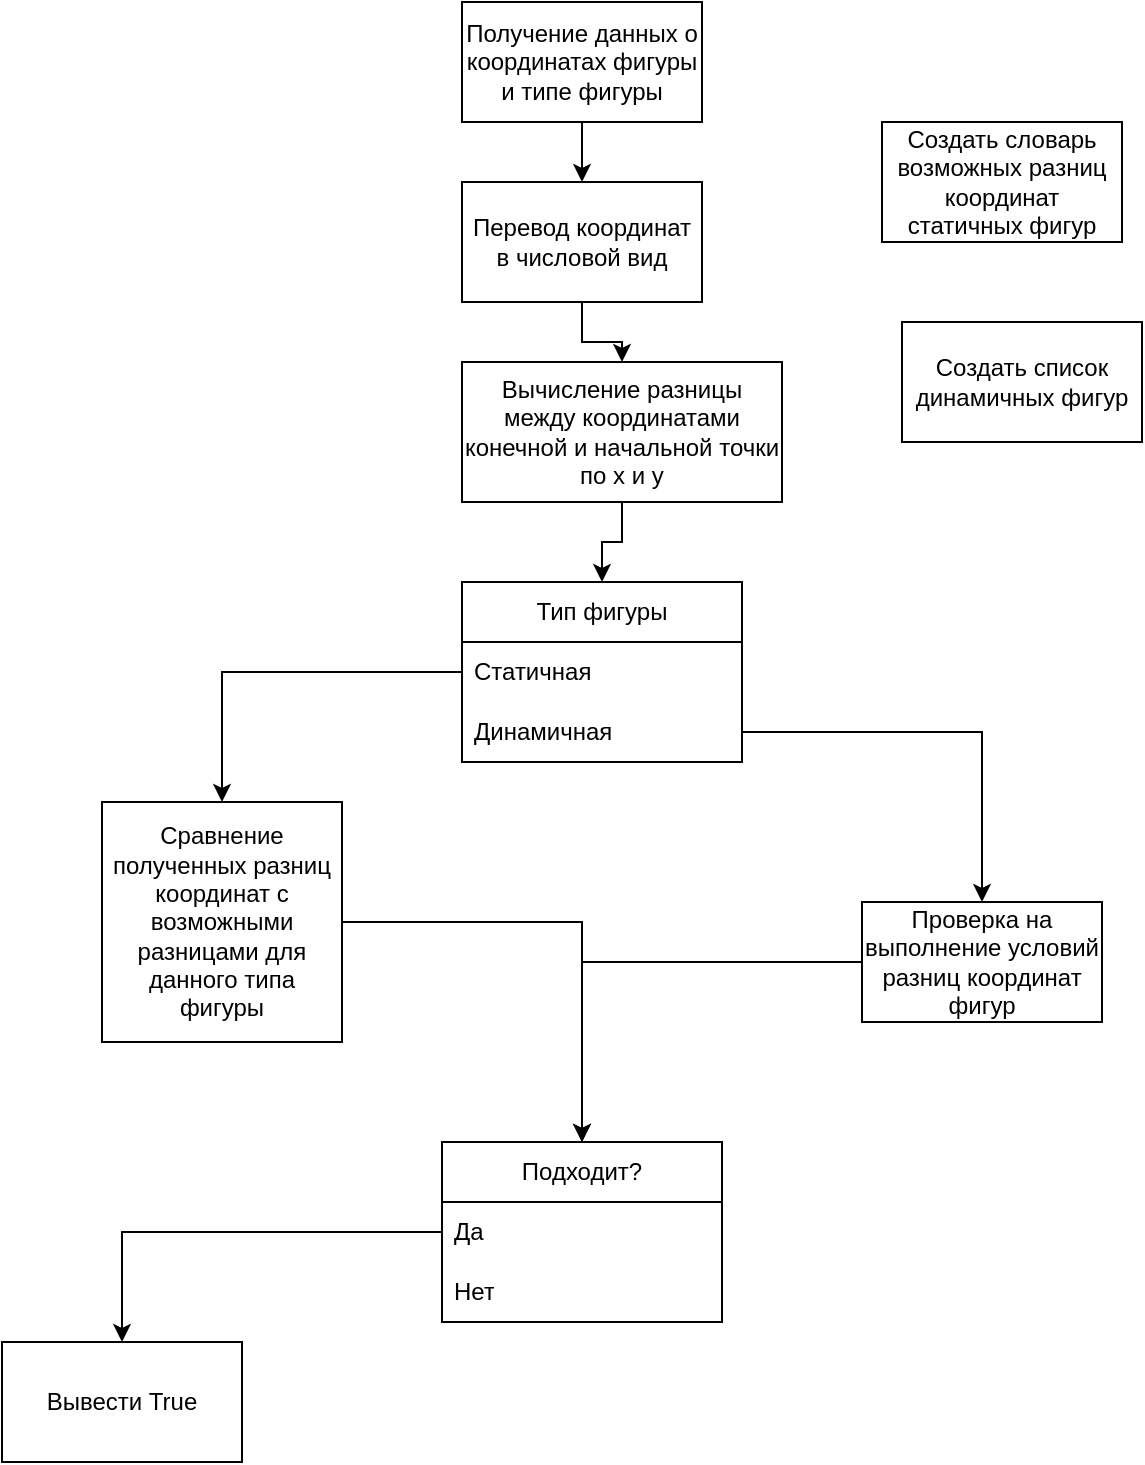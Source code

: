 <mxfile version="24.7.16">
  <diagram name="Страница — 1" id="CItRnccAhmN0aGrfga0h">
    <mxGraphModel dx="1050" dy="1743" grid="1" gridSize="10" guides="1" tooltips="1" connect="1" arrows="1" fold="1" page="1" pageScale="1" pageWidth="827" pageHeight="1169" math="0" shadow="0">
      <root>
        <mxCell id="0" />
        <mxCell id="1" parent="0" />
        <mxCell id="Oa190XadUbQe0aYjoDM7-11" style="edgeStyle=orthogonalEdgeStyle;rounded=0;orthogonalLoop=1;jettySize=auto;html=1;entryX=0.5;entryY=0;entryDx=0;entryDy=0;" edge="1" parent="1" source="Oa190XadUbQe0aYjoDM7-7" target="Oa190XadUbQe0aYjoDM7-8">
          <mxGeometry relative="1" as="geometry" />
        </mxCell>
        <mxCell id="Oa190XadUbQe0aYjoDM7-7" value="Получение данных о координатах фигуры и типе фигуры" style="rounded=0;whiteSpace=wrap;html=1;" vertex="1" parent="1">
          <mxGeometry x="310" y="-40" width="120" height="60" as="geometry" />
        </mxCell>
        <mxCell id="Oa190XadUbQe0aYjoDM7-12" style="edgeStyle=orthogonalEdgeStyle;rounded=0;orthogonalLoop=1;jettySize=auto;html=1;entryX=0.5;entryY=0;entryDx=0;entryDy=0;" edge="1" parent="1" source="Oa190XadUbQe0aYjoDM7-8" target="Oa190XadUbQe0aYjoDM7-9">
          <mxGeometry relative="1" as="geometry" />
        </mxCell>
        <mxCell id="Oa190XadUbQe0aYjoDM7-8" value="Перевод координат в числовой вид" style="rounded=0;whiteSpace=wrap;html=1;" vertex="1" parent="1">
          <mxGeometry x="310" y="50" width="120" height="60" as="geometry" />
        </mxCell>
        <mxCell id="Oa190XadUbQe0aYjoDM7-17" style="edgeStyle=orthogonalEdgeStyle;rounded=0;orthogonalLoop=1;jettySize=auto;html=1;entryX=0.5;entryY=0;entryDx=0;entryDy=0;" edge="1" parent="1" source="Oa190XadUbQe0aYjoDM7-9" target="Oa190XadUbQe0aYjoDM7-13">
          <mxGeometry relative="1" as="geometry" />
        </mxCell>
        <mxCell id="Oa190XadUbQe0aYjoDM7-9" value="Вычисление разницы между координатами конечной и начальной точки по x и y" style="rounded=0;whiteSpace=wrap;html=1;" vertex="1" parent="1">
          <mxGeometry x="310" y="140" width="160" height="70" as="geometry" />
        </mxCell>
        <mxCell id="Oa190XadUbQe0aYjoDM7-10" value="Создать словарь возможных разниц координат статичных фигур" style="rounded=0;whiteSpace=wrap;html=1;" vertex="1" parent="1">
          <mxGeometry x="520" y="20" width="120" height="60" as="geometry" />
        </mxCell>
        <mxCell id="Oa190XadUbQe0aYjoDM7-13" value="Тип фигуры" style="swimlane;fontStyle=0;childLayout=stackLayout;horizontal=1;startSize=30;horizontalStack=0;resizeParent=1;resizeParentMax=0;resizeLast=0;collapsible=1;marginBottom=0;whiteSpace=wrap;html=1;" vertex="1" parent="1">
          <mxGeometry x="310" y="250" width="140" height="90" as="geometry" />
        </mxCell>
        <mxCell id="Oa190XadUbQe0aYjoDM7-14" value="Статичная" style="text;strokeColor=none;fillColor=none;align=left;verticalAlign=middle;spacingLeft=4;spacingRight=4;overflow=hidden;points=[[0,0.5],[1,0.5]];portConstraint=eastwest;rotatable=0;whiteSpace=wrap;html=1;" vertex="1" parent="Oa190XadUbQe0aYjoDM7-13">
          <mxGeometry y="30" width="140" height="30" as="geometry" />
        </mxCell>
        <mxCell id="Oa190XadUbQe0aYjoDM7-15" value="Динамичная" style="text;strokeColor=none;fillColor=none;align=left;verticalAlign=middle;spacingLeft=4;spacingRight=4;overflow=hidden;points=[[0,0.5],[1,0.5]];portConstraint=eastwest;rotatable=0;whiteSpace=wrap;html=1;" vertex="1" parent="Oa190XadUbQe0aYjoDM7-13">
          <mxGeometry y="60" width="140" height="30" as="geometry" />
        </mxCell>
        <mxCell id="Oa190XadUbQe0aYjoDM7-28" style="edgeStyle=orthogonalEdgeStyle;rounded=0;orthogonalLoop=1;jettySize=auto;html=1;entryX=0.5;entryY=0;entryDx=0;entryDy=0;" edge="1" parent="1" source="Oa190XadUbQe0aYjoDM7-18" target="Oa190XadUbQe0aYjoDM7-22">
          <mxGeometry relative="1" as="geometry" />
        </mxCell>
        <mxCell id="Oa190XadUbQe0aYjoDM7-18" value="Сравнение полученных разниц координат с возможными разницами для данного типа фигуры" style="rounded=0;whiteSpace=wrap;html=1;" vertex="1" parent="1">
          <mxGeometry x="130" y="360" width="120" height="120" as="geometry" />
        </mxCell>
        <mxCell id="Oa190XadUbQe0aYjoDM7-19" style="edgeStyle=orthogonalEdgeStyle;rounded=0;orthogonalLoop=1;jettySize=auto;html=1;entryX=0.5;entryY=0;entryDx=0;entryDy=0;" edge="1" parent="1" source="Oa190XadUbQe0aYjoDM7-14" target="Oa190XadUbQe0aYjoDM7-18">
          <mxGeometry relative="1" as="geometry" />
        </mxCell>
        <mxCell id="Oa190XadUbQe0aYjoDM7-20" value="Создать список динамичных фигур" style="rounded=0;whiteSpace=wrap;html=1;" vertex="1" parent="1">
          <mxGeometry x="530" y="120" width="120" height="60" as="geometry" />
        </mxCell>
        <mxCell id="Oa190XadUbQe0aYjoDM7-30" style="edgeStyle=orthogonalEdgeStyle;rounded=0;orthogonalLoop=1;jettySize=auto;html=1;entryX=0.5;entryY=0;entryDx=0;entryDy=0;" edge="1" parent="1" source="Oa190XadUbQe0aYjoDM7-21" target="Oa190XadUbQe0aYjoDM7-22">
          <mxGeometry relative="1" as="geometry" />
        </mxCell>
        <mxCell id="Oa190XadUbQe0aYjoDM7-21" value="Проверка на выполнение условий разниц координат фигур" style="rounded=0;whiteSpace=wrap;html=1;" vertex="1" parent="1">
          <mxGeometry x="510" y="410" width="120" height="60" as="geometry" />
        </mxCell>
        <mxCell id="Oa190XadUbQe0aYjoDM7-22" value="Подходит?" style="swimlane;fontStyle=0;childLayout=stackLayout;horizontal=1;startSize=30;horizontalStack=0;resizeParent=1;resizeParentMax=0;resizeLast=0;collapsible=1;marginBottom=0;whiteSpace=wrap;html=1;" vertex="1" parent="1">
          <mxGeometry x="300" y="530" width="140" height="90" as="geometry" />
        </mxCell>
        <mxCell id="Oa190XadUbQe0aYjoDM7-23" value="Да" style="text;strokeColor=none;fillColor=none;align=left;verticalAlign=middle;spacingLeft=4;spacingRight=4;overflow=hidden;points=[[0,0.5],[1,0.5]];portConstraint=eastwest;rotatable=0;whiteSpace=wrap;html=1;" vertex="1" parent="Oa190XadUbQe0aYjoDM7-22">
          <mxGeometry y="30" width="140" height="30" as="geometry" />
        </mxCell>
        <mxCell id="Oa190XadUbQe0aYjoDM7-24" value="Нет" style="text;strokeColor=none;fillColor=none;align=left;verticalAlign=middle;spacingLeft=4;spacingRight=4;overflow=hidden;points=[[0,0.5],[1,0.5]];portConstraint=eastwest;rotatable=0;whiteSpace=wrap;html=1;" vertex="1" parent="Oa190XadUbQe0aYjoDM7-22">
          <mxGeometry y="60" width="140" height="30" as="geometry" />
        </mxCell>
        <mxCell id="Oa190XadUbQe0aYjoDM7-26" value="Вывести True" style="rounded=0;whiteSpace=wrap;html=1;" vertex="1" parent="1">
          <mxGeometry x="80" y="630" width="120" height="60" as="geometry" />
        </mxCell>
        <mxCell id="Oa190XadUbQe0aYjoDM7-27" style="edgeStyle=orthogonalEdgeStyle;rounded=0;orthogonalLoop=1;jettySize=auto;html=1;" edge="1" parent="1" source="Oa190XadUbQe0aYjoDM7-23" target="Oa190XadUbQe0aYjoDM7-26">
          <mxGeometry relative="1" as="geometry" />
        </mxCell>
        <mxCell id="Oa190XadUbQe0aYjoDM7-29" style="edgeStyle=orthogonalEdgeStyle;rounded=0;orthogonalLoop=1;jettySize=auto;html=1;entryX=0.5;entryY=0;entryDx=0;entryDy=0;" edge="1" parent="1" source="Oa190XadUbQe0aYjoDM7-15" target="Oa190XadUbQe0aYjoDM7-21">
          <mxGeometry relative="1" as="geometry" />
        </mxCell>
      </root>
    </mxGraphModel>
  </diagram>
</mxfile>
